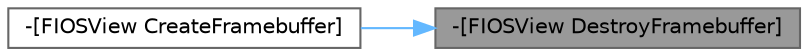 digraph "-[FIOSView DestroyFramebuffer]"
{
 // INTERACTIVE_SVG=YES
 // LATEX_PDF_SIZE
  bgcolor="transparent";
  edge [fontname=Helvetica,fontsize=10,labelfontname=Helvetica,labelfontsize=10];
  node [fontname=Helvetica,fontsize=10,shape=box,height=0.2,width=0.4];
  rankdir="RL";
  Node1 [id="Node000001",label="-[FIOSView DestroyFramebuffer]",height=0.2,width=0.4,color="gray40", fillcolor="grey60", style="filled", fontcolor="black",tooltip=" "];
  Node1 -> Node2 [id="edge1_Node000001_Node000002",dir="back",color="steelblue1",style="solid",tooltip=" "];
  Node2 [id="Node000002",label="-[FIOSView CreateFramebuffer]",height=0.2,width=0.4,color="grey40", fillcolor="white", style="filled",URL="$df/d36/interfaceFIOSView.html#a5c14fcd0d41eda7bd4b93ab19cbd5234",tooltip=" "];
}
